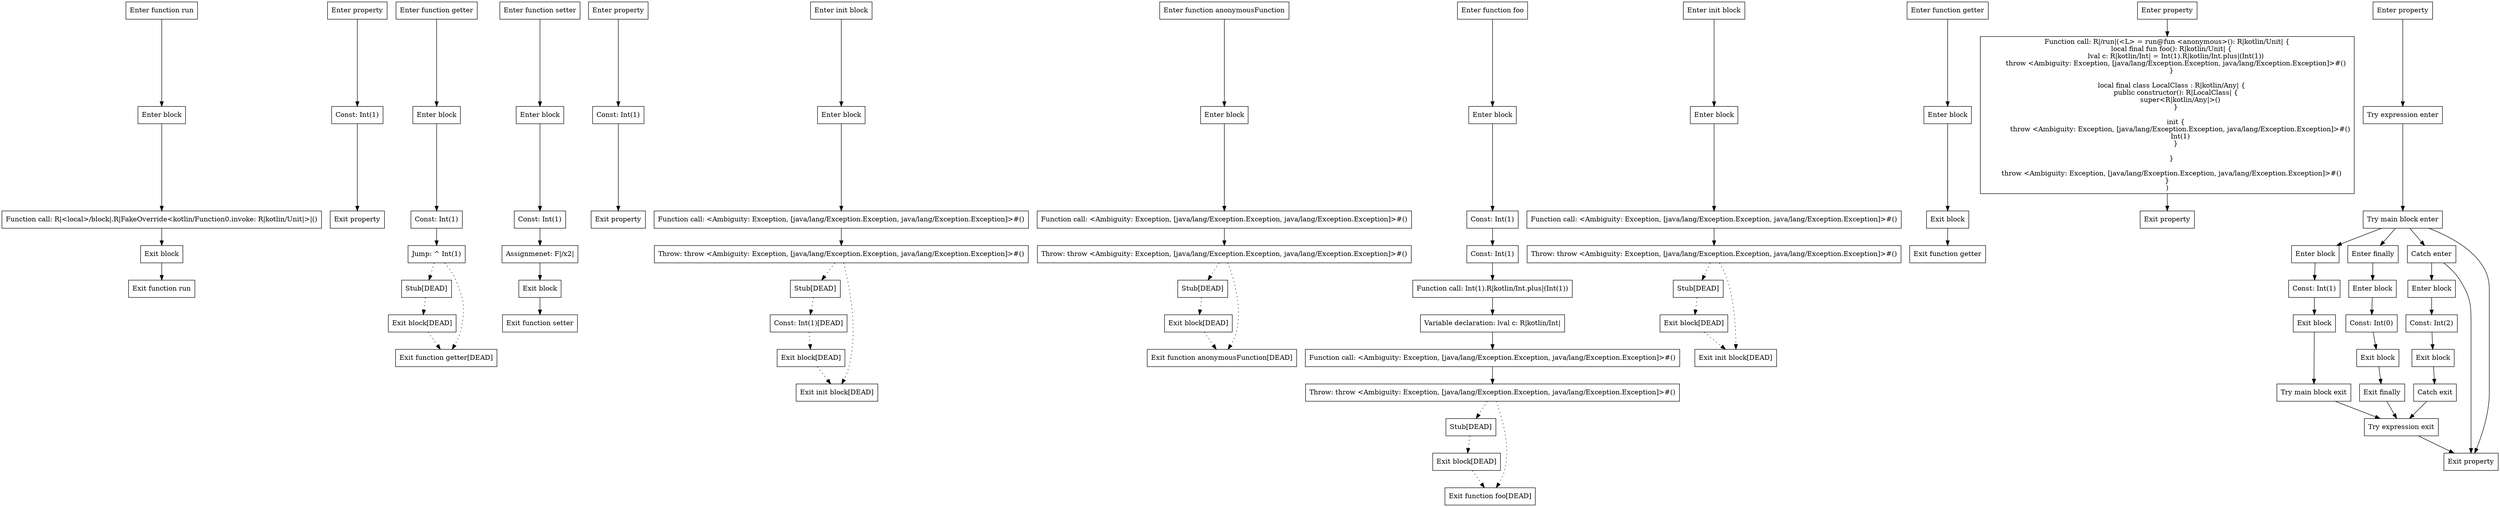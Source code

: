 digraph propertiesAndInitBlocks_kt {
subgraph run {
  0 [shape=box label="Enter function run"];
  1 [shape=box label="Enter block"];
  2 [shape=box label="Function call: R|<local>/block|.R|FakeOverride<kotlin/Function0.invoke: R|kotlin/Unit|>|()"];
  3 [shape=box label="Exit block"];
  4 [shape=box label="Exit function run"];

  0 -> {1};
  1 -> {2};
  2 -> {3};
  3 -> {4};
}

subgraph val_x1 {
  5 [shape=box label="Enter property"];
  6 [shape=box label="Const: Int(1)"];
  7 [shape=box label="Exit property"];

  5 -> {6};
  6 -> {7};
}

subgraph <getter> {
  8 [shape=box label="Enter function getter"];
  9 [shape=box label="Enter block"];
  10 [shape=box label="Const: Int(1)"];
  11 [shape=box label="Jump: ^ Int(1)"];
  12 [shape=box label="Stub[DEAD]"];
  13 [shape=box label="Exit block[DEAD]"];
  14 [shape=box label="Exit function getter[DEAD]"];

  8 -> {9};
  9 -> {10};
  10 -> {11};
  11 -> {14 12} [style=dotted];
  12 -> {13} [style=dotted];
  13 -> {14} [style=dotted];
}

subgraph <setter> {
  15 [shape=box label="Enter function setter"];
  16 [shape=box label="Enter block"];
  17 [shape=box label="Const: Int(1)"];
  18 [shape=box label="Assignmenet: F|/x2|"];
  19 [shape=box label="Exit block"];
  20 [shape=box label="Exit function setter"];

  15 -> {16};
  16 -> {17};
  17 -> {18};
  18 -> {19};
  19 -> {20};
}

subgraph val_x2 {
  21 [shape=box label="Enter property"];
  22 [shape=box label="Const: Int(1)"];
  23 [shape=box label="Exit property"];

  21 -> {22};
  22 -> {23};
}

subgraph <anonymous> {
  24 [shape=box label="Enter init block"];
  25 [shape=box label="Enter block"];
  26 [shape=box label="Function call: <Ambiguity: Exception, [java/lang/Exception.Exception, java/lang/Exception.Exception]>#()"];
  27 [shape=box label="Throw: throw <Ambiguity: Exception, [java/lang/Exception.Exception, java/lang/Exception.Exception]>#()"];
  28 [shape=box label="Stub[DEAD]"];
  29 [shape=box label="Const: Int(1)[DEAD]"];
  30 [shape=box label="Exit block[DEAD]"];
  31 [shape=box label="Exit init block[DEAD]"];
  32 [shape=box label="Enter function anonymousFunction"];
  33 [shape=box label="Enter block"];
  34 [shape=box label="Function call: <Ambiguity: Exception, [java/lang/Exception.Exception, java/lang/Exception.Exception]>#()"];
  35 [shape=box label="Throw: throw <Ambiguity: Exception, [java/lang/Exception.Exception, java/lang/Exception.Exception]>#()"];
  36 [shape=box label="Stub[DEAD]"];
  37 [shape=box label="Exit block[DEAD]"];
  38 [shape=box label="Exit function anonymousFunction[DEAD]"];

  24 -> {25};
  25 -> {26};
  26 -> {27};
  27 -> {31 28} [style=dotted];
  28 -> {29} [style=dotted];
  29 -> {30} [style=dotted];
  30 -> {31} [style=dotted];
  32 -> {33};
  33 -> {34};
  34 -> {35};
  35 -> {38 36} [style=dotted];
  36 -> {37} [style=dotted];
  37 -> {38} [style=dotted];
}

subgraph foo {
  39 [shape=box label="Enter function foo"];
  40 [shape=box label="Enter block"];
  41 [shape=box label="Const: Int(1)"];
  42 [shape=box label="Const: Int(1)"];
  43 [shape=box label="Function call: Int(1).R|kotlin/Int.plus|(Int(1))"];
  44 [shape=box label="Variable declaration: lval c: R|kotlin/Int|"];
  45 [shape=box label="Function call: <Ambiguity: Exception, [java/lang/Exception.Exception, java/lang/Exception.Exception]>#()"];
  46 [shape=box label="Throw: throw <Ambiguity: Exception, [java/lang/Exception.Exception, java/lang/Exception.Exception]>#()"];
  47 [shape=box label="Stub[DEAD]"];
  48 [shape=box label="Exit block[DEAD]"];
  49 [shape=box label="Exit function foo[DEAD]"];

  39 -> {40};
  40 -> {41};
  41 -> {42};
  42 -> {43};
  43 -> {44};
  44 -> {45};
  45 -> {46};
  46 -> {49 47} [style=dotted];
  47 -> {48} [style=dotted];
  48 -> {49} [style=dotted];
}

subgraph <getter> {
  50 [shape=box label="Enter init block"];
  51 [shape=box label="Enter block"];
  52 [shape=box label="Function call: <Ambiguity: Exception, [java/lang/Exception.Exception, java/lang/Exception.Exception]>#()"];
  53 [shape=box label="Throw: throw <Ambiguity: Exception, [java/lang/Exception.Exception, java/lang/Exception.Exception]>#()"];
  54 [shape=box label="Stub[DEAD]"];
  55 [shape=box label="Exit block[DEAD]"];
  56 [shape=box label="Exit init block[DEAD]"];
  57 [shape=box label="Enter function getter"];
  58 [shape=box label="Enter block"];
  59 [shape=box label="Exit block"];
  60 [shape=box label="Exit function getter"];

  50 -> {51};
  51 -> {52};
  52 -> {53};
  53 -> {56 54} [style=dotted];
  54 -> {55} [style=dotted];
  55 -> {56} [style=dotted];
  57 -> {58};
  58 -> {59};
  59 -> {60};
}

subgraph val_x3 {
  61 [shape=box label="Enter property"];
  62 [shape=box label="Function call: R|/run|(<L> = run@fun <anonymous>(): R|kotlin/Unit| {
    local final fun foo(): R|kotlin/Unit| {
        lval c: R|kotlin/Int| = Int(1).R|kotlin/Int.plus|(Int(1))
        throw <Ambiguity: Exception, [java/lang/Exception.Exception, java/lang/Exception.Exception]>#()
    }

    local final class LocalClass : R|kotlin/Any| {
        public constructor(): R|LocalClass| {
            super<R|kotlin/Any|>()
        }

        init {
            throw <Ambiguity: Exception, [java/lang/Exception.Exception, java/lang/Exception.Exception]>#()
            Int(1)
        }

    }

    throw <Ambiguity: Exception, [java/lang/Exception.Exception, java/lang/Exception.Exception]>#()
}
)"];
  63 [shape=box label="Exit property"];

  61 -> {62};
  62 -> {63};
}

subgraph val_x4 {
  64 [shape=box label="Enter property"];
  65 [shape=box label="Try expression enter"];
  66 [shape=box label="Try main block enter"];
  67 [shape=box label="Enter block"];
  68 [shape=box label="Const: Int(1)"];
  69 [shape=box label="Exit block"];
  70 [shape=box label="Try main block exit"];
  71 [shape=box label="Enter finally"];
  72 [shape=box label="Enter block"];
  73 [shape=box label="Const: Int(0)"];
  74 [shape=box label="Exit block"];
  75 [shape=box label="Exit finally"];
  76 [shape=box label="Catch enter"];
  77 [shape=box label="Enter block"];
  78 [shape=box label="Const: Int(2)"];
  79 [shape=box label="Exit block"];
  80 [shape=box label="Catch exit"];
  81 [shape=box label="Try expression exit"];
  82 [shape=box label="Exit property"];

  64 -> {65};
  65 -> {66};
  66 -> {82 76 71 67};
  67 -> {68};
  68 -> {69};
  69 -> {70};
  70 -> {81};
  71 -> {72};
  72 -> {73};
  73 -> {74};
  74 -> {75};
  75 -> {81};
  76 -> {82 77};
  77 -> {78};
  78 -> {79};
  79 -> {80};
  80 -> {81};
  81 -> {82};
}

}
